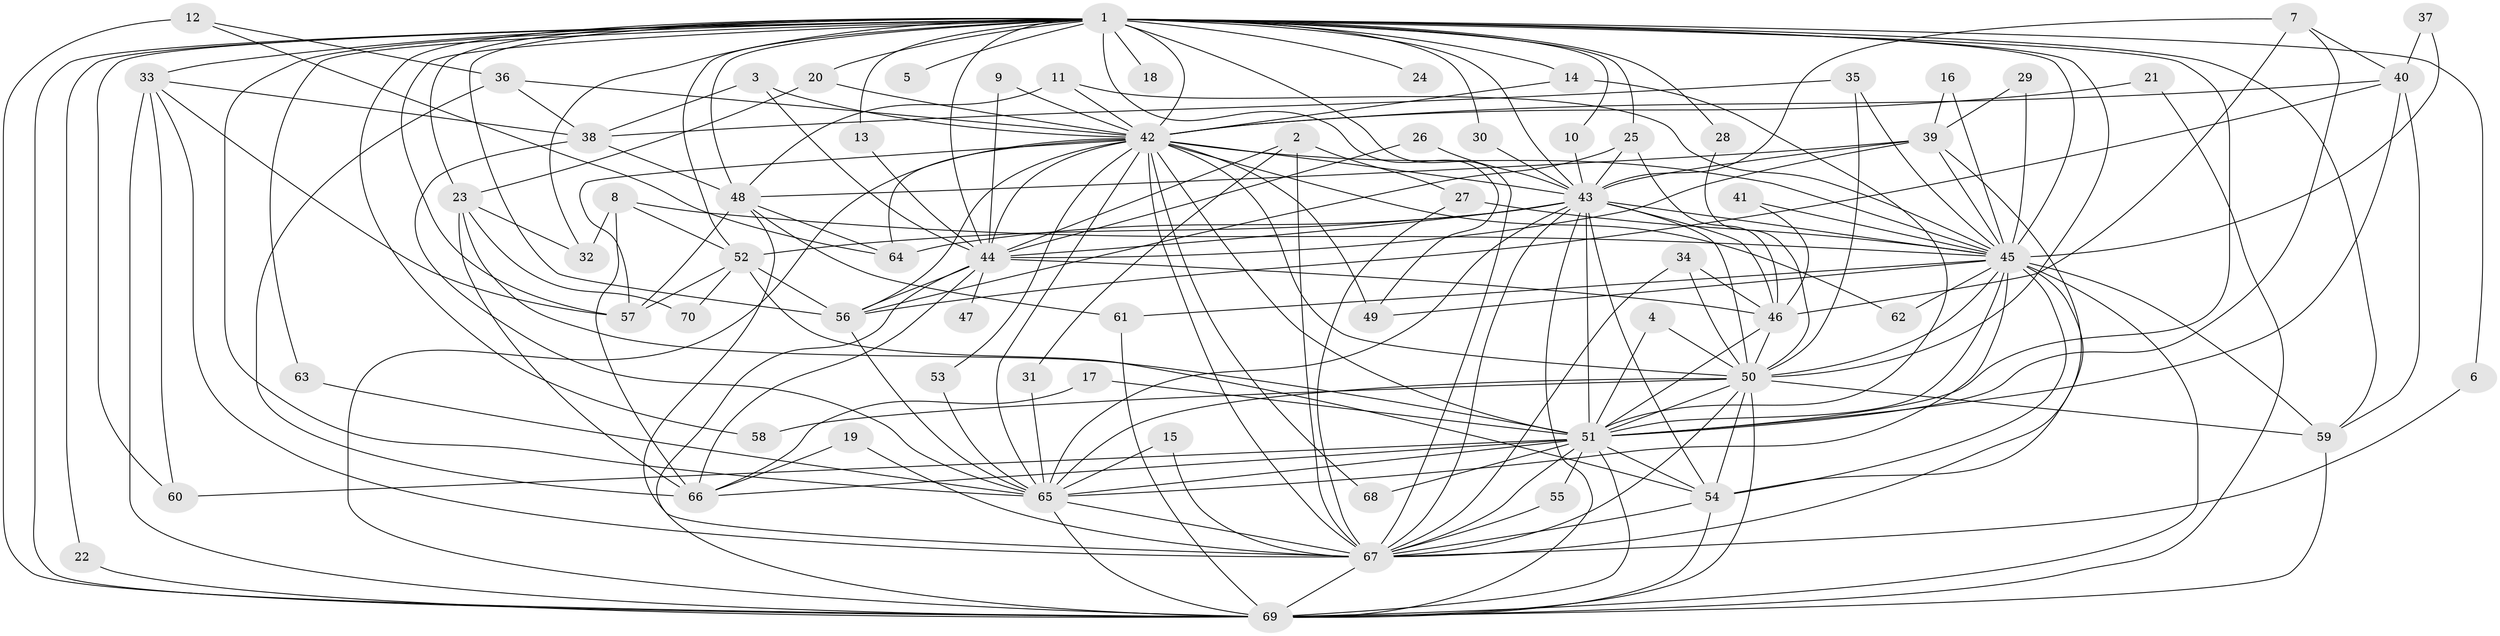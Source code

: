 // original degree distribution, {25: 0.014388489208633094, 28: 0.014388489208633094, 30: 0.007194244604316547, 17: 0.007194244604316547, 21: 0.007194244604316547, 18: 0.007194244604316547, 22: 0.007194244604316547, 16: 0.007194244604316547, 3: 0.2446043165467626, 12: 0.007194244604316547, 6: 0.04316546762589928, 4: 0.1079136690647482, 5: 0.02158273381294964, 2: 0.4892086330935252, 7: 0.007194244604316547, 8: 0.007194244604316547}
// Generated by graph-tools (version 1.1) at 2025/25/03/09/25 03:25:51]
// undirected, 70 vertices, 198 edges
graph export_dot {
graph [start="1"]
  node [color=gray90,style=filled];
  1;
  2;
  3;
  4;
  5;
  6;
  7;
  8;
  9;
  10;
  11;
  12;
  13;
  14;
  15;
  16;
  17;
  18;
  19;
  20;
  21;
  22;
  23;
  24;
  25;
  26;
  27;
  28;
  29;
  30;
  31;
  32;
  33;
  34;
  35;
  36;
  37;
  38;
  39;
  40;
  41;
  42;
  43;
  44;
  45;
  46;
  47;
  48;
  49;
  50;
  51;
  52;
  53;
  54;
  55;
  56;
  57;
  58;
  59;
  60;
  61;
  62;
  63;
  64;
  65;
  66;
  67;
  68;
  69;
  70;
  1 -- 5 [weight=1.0];
  1 -- 6 [weight=1.0];
  1 -- 10 [weight=1.0];
  1 -- 13 [weight=1.0];
  1 -- 14 [weight=1.0];
  1 -- 18 [weight=1.0];
  1 -- 20 [weight=1.0];
  1 -- 22 [weight=1.0];
  1 -- 23 [weight=1.0];
  1 -- 24 [weight=1.0];
  1 -- 25 [weight=1.0];
  1 -- 28 [weight=1.0];
  1 -- 30 [weight=1.0];
  1 -- 32 [weight=2.0];
  1 -- 33 [weight=1.0];
  1 -- 42 [weight=3.0];
  1 -- 43 [weight=2.0];
  1 -- 44 [weight=2.0];
  1 -- 45 [weight=2.0];
  1 -- 48 [weight=2.0];
  1 -- 49 [weight=1.0];
  1 -- 50 [weight=3.0];
  1 -- 51 [weight=2.0];
  1 -- 52 [weight=2.0];
  1 -- 56 [weight=1.0];
  1 -- 57 [weight=1.0];
  1 -- 58 [weight=1.0];
  1 -- 59 [weight=1.0];
  1 -- 60 [weight=1.0];
  1 -- 63 [weight=1.0];
  1 -- 65 [weight=2.0];
  1 -- 67 [weight=2.0];
  1 -- 69 [weight=2.0];
  2 -- 27 [weight=1.0];
  2 -- 31 [weight=1.0];
  2 -- 44 [weight=1.0];
  2 -- 67 [weight=1.0];
  3 -- 38 [weight=1.0];
  3 -- 42 [weight=1.0];
  3 -- 44 [weight=1.0];
  4 -- 50 [weight=1.0];
  4 -- 51 [weight=1.0];
  6 -- 67 [weight=1.0];
  7 -- 40 [weight=1.0];
  7 -- 43 [weight=1.0];
  7 -- 46 [weight=1.0];
  7 -- 51 [weight=1.0];
  8 -- 32 [weight=1.0];
  8 -- 45 [weight=1.0];
  8 -- 52 [weight=1.0];
  8 -- 66 [weight=1.0];
  9 -- 42 [weight=1.0];
  9 -- 44 [weight=1.0];
  10 -- 43 [weight=1.0];
  11 -- 42 [weight=1.0];
  11 -- 45 [weight=1.0];
  11 -- 48 [weight=1.0];
  12 -- 36 [weight=1.0];
  12 -- 64 [weight=1.0];
  12 -- 69 [weight=1.0];
  13 -- 44 [weight=1.0];
  14 -- 42 [weight=1.0];
  14 -- 51 [weight=1.0];
  15 -- 65 [weight=1.0];
  15 -- 67 [weight=1.0];
  16 -- 39 [weight=1.0];
  16 -- 45 [weight=1.0];
  17 -- 51 [weight=1.0];
  17 -- 66 [weight=1.0];
  19 -- 66 [weight=1.0];
  19 -- 67 [weight=1.0];
  20 -- 23 [weight=1.0];
  20 -- 42 [weight=1.0];
  21 -- 42 [weight=1.0];
  21 -- 69 [weight=1.0];
  22 -- 69 [weight=1.0];
  23 -- 32 [weight=1.0];
  23 -- 51 [weight=1.0];
  23 -- 66 [weight=1.0];
  23 -- 70 [weight=1.0];
  25 -- 43 [weight=1.0];
  25 -- 46 [weight=1.0];
  25 -- 56 [weight=1.0];
  26 -- 43 [weight=1.0];
  26 -- 44 [weight=1.0];
  27 -- 45 [weight=1.0];
  27 -- 67 [weight=1.0];
  28 -- 50 [weight=1.0];
  29 -- 39 [weight=1.0];
  29 -- 45 [weight=2.0];
  30 -- 43 [weight=1.0];
  31 -- 65 [weight=1.0];
  33 -- 38 [weight=1.0];
  33 -- 57 [weight=1.0];
  33 -- 60 [weight=1.0];
  33 -- 67 [weight=1.0];
  33 -- 69 [weight=1.0];
  34 -- 46 [weight=1.0];
  34 -- 50 [weight=1.0];
  34 -- 67 [weight=1.0];
  35 -- 38 [weight=1.0];
  35 -- 45 [weight=1.0];
  35 -- 50 [weight=1.0];
  36 -- 38 [weight=1.0];
  36 -- 42 [weight=1.0];
  36 -- 66 [weight=1.0];
  37 -- 40 [weight=1.0];
  37 -- 45 [weight=1.0];
  38 -- 48 [weight=1.0];
  38 -- 65 [weight=1.0];
  39 -- 43 [weight=1.0];
  39 -- 44 [weight=1.0];
  39 -- 45 [weight=1.0];
  39 -- 48 [weight=1.0];
  39 -- 54 [weight=1.0];
  40 -- 42 [weight=1.0];
  40 -- 51 [weight=1.0];
  40 -- 56 [weight=1.0];
  40 -- 59 [weight=1.0];
  41 -- 45 [weight=2.0];
  41 -- 46 [weight=1.0];
  42 -- 43 [weight=1.0];
  42 -- 44 [weight=1.0];
  42 -- 45 [weight=1.0];
  42 -- 49 [weight=1.0];
  42 -- 50 [weight=1.0];
  42 -- 51 [weight=2.0];
  42 -- 53 [weight=1.0];
  42 -- 56 [weight=1.0];
  42 -- 57 [weight=1.0];
  42 -- 62 [weight=1.0];
  42 -- 64 [weight=1.0];
  42 -- 65 [weight=1.0];
  42 -- 67 [weight=3.0];
  42 -- 68 [weight=2.0];
  42 -- 69 [weight=1.0];
  43 -- 44 [weight=1.0];
  43 -- 45 [weight=2.0];
  43 -- 46 [weight=1.0];
  43 -- 50 [weight=1.0];
  43 -- 51 [weight=1.0];
  43 -- 52 [weight=2.0];
  43 -- 54 [weight=1.0];
  43 -- 64 [weight=1.0];
  43 -- 65 [weight=1.0];
  43 -- 67 [weight=1.0];
  43 -- 69 [weight=1.0];
  44 -- 46 [weight=1.0];
  44 -- 47 [weight=1.0];
  44 -- 56 [weight=1.0];
  44 -- 66 [weight=1.0];
  44 -- 69 [weight=1.0];
  45 -- 49 [weight=1.0];
  45 -- 50 [weight=1.0];
  45 -- 51 [weight=2.0];
  45 -- 54 [weight=1.0];
  45 -- 59 [weight=1.0];
  45 -- 61 [weight=1.0];
  45 -- 62 [weight=1.0];
  45 -- 65 [weight=1.0];
  45 -- 67 [weight=2.0];
  45 -- 69 [weight=2.0];
  46 -- 50 [weight=1.0];
  46 -- 51 [weight=1.0];
  48 -- 57 [weight=1.0];
  48 -- 61 [weight=1.0];
  48 -- 64 [weight=1.0];
  48 -- 67 [weight=1.0];
  50 -- 51 [weight=1.0];
  50 -- 54 [weight=1.0];
  50 -- 58 [weight=1.0];
  50 -- 59 [weight=1.0];
  50 -- 65 [weight=1.0];
  50 -- 67 [weight=1.0];
  50 -- 69 [weight=1.0];
  51 -- 54 [weight=1.0];
  51 -- 55 [weight=2.0];
  51 -- 60 [weight=1.0];
  51 -- 65 [weight=1.0];
  51 -- 66 [weight=1.0];
  51 -- 67 [weight=2.0];
  51 -- 68 [weight=1.0];
  51 -- 69 [weight=1.0];
  52 -- 54 [weight=1.0];
  52 -- 56 [weight=1.0];
  52 -- 57 [weight=1.0];
  52 -- 70 [weight=1.0];
  53 -- 65 [weight=1.0];
  54 -- 67 [weight=1.0];
  54 -- 69 [weight=1.0];
  55 -- 67 [weight=1.0];
  56 -- 65 [weight=1.0];
  59 -- 69 [weight=1.0];
  61 -- 69 [weight=1.0];
  63 -- 65 [weight=1.0];
  65 -- 67 [weight=2.0];
  65 -- 69 [weight=1.0];
  67 -- 69 [weight=1.0];
}
